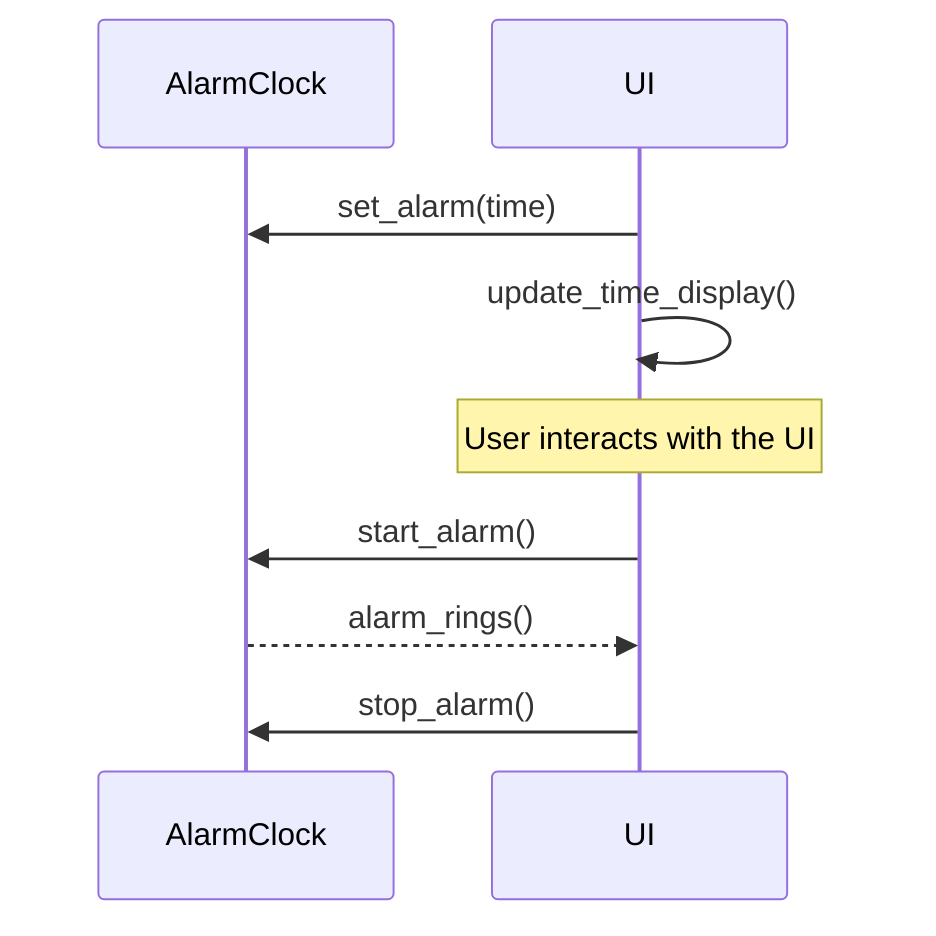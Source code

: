 sequenceDiagram
    participant A as AlarmClock
    participant U as UI
    U->>A: set_alarm(time)
    U->>U: update_time_display()
    Note over U: User interacts with the UI
    U->>A: start_alarm()
    A-->>U: alarm_rings()
    U->>A: stop_alarm()